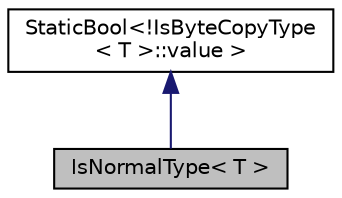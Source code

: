digraph "IsNormalType&lt; T &gt;"
{
  edge [fontname="Helvetica",fontsize="10",labelfontname="Helvetica",labelfontsize="10"];
  node [fontname="Helvetica",fontsize="10",shape=record];
  Node1 [label="IsNormalType\< T \>",height=0.2,width=0.4,color="black", fillcolor="grey75", style="filled", fontcolor="black"];
  Node2 -> Node1 [dir="back",color="midnightblue",fontsize="10",style="solid",fontname="Helvetica"];
  Node2 [label="StaticBool\<!IsByteCopyType\l\< T \>::value \>",height=0.2,width=0.4,color="black", fillcolor="white", style="filled",URL="$structevo_1_1_static_bool.html"];
}
